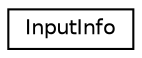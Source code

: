 digraph "Graphical Class Hierarchy"
{
  edge [fontname="Helvetica",fontsize="10",labelfontname="Helvetica",labelfontsize="10"];
  node [fontname="Helvetica",fontsize="10",shape=record];
  rankdir="LR";
  Node1 [label="InputInfo",height=0.2,width=0.4,color="black", fillcolor="white", style="filled",URL="$structInputInfo.html"];
}
